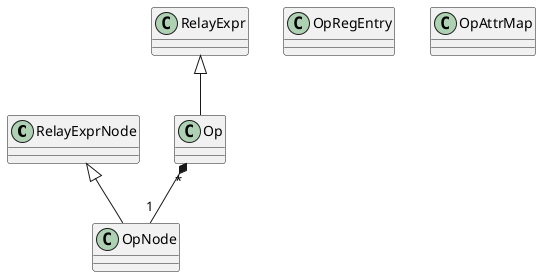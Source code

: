 @startuml op.h
class RelayExprNode{

}

class RelayExpr{

}

class OpNode{

}

class Op{

}

class OpRegEntry{

}

class OpAttrMap{

}

RelayExprNode<|--OpNode
RelayExpr<|--Op

Op "*" *-- "1" OpNode




@enduml